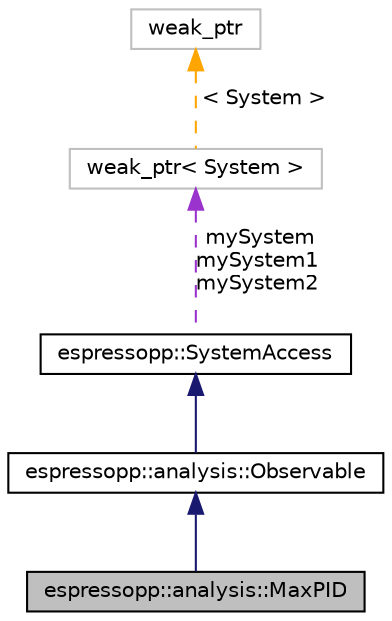 digraph G
{
  edge [fontname="Helvetica",fontsize="10",labelfontname="Helvetica",labelfontsize="10"];
  node [fontname="Helvetica",fontsize="10",shape=record];
  Node1 [label="espressopp::analysis::MaxPID",height=0.2,width=0.4,color="black", fillcolor="grey75", style="filled" fontcolor="black"];
  Node2 -> Node1 [dir="back",color="midnightblue",fontsize="10",style="solid",fontname="Helvetica"];
  Node2 [label="espressopp::analysis::Observable",height=0.2,width=0.4,color="black", fillcolor="white", style="filled",URL="$classespressopp_1_1analysis_1_1Observable.html",tooltip="All quantities to be measured derive from this abstract base class."];
  Node3 -> Node2 [dir="back",color="midnightblue",fontsize="10",style="solid",fontname="Helvetica"];
  Node3 [label="espressopp::SystemAccess",height=0.2,width=0.4,color="black", fillcolor="white", style="filled",URL="$classespressopp_1_1SystemAccess.html",tooltip="Common base class for all classes that need access to the system."];
  Node4 -> Node3 [dir="back",color="darkorchid3",fontsize="10",style="dashed",label=" mySystem\nmySystem1\nmySystem2" ,fontname="Helvetica"];
  Node4 [label="weak_ptr\< System \>",height=0.2,width=0.4,color="grey75", fillcolor="white", style="filled"];
  Node5 -> Node4 [dir="back",color="orange",fontsize="10",style="dashed",label=" \< System \>" ,fontname="Helvetica"];
  Node5 [label="weak_ptr",height=0.2,width=0.4,color="grey75", fillcolor="white", style="filled"];
}
